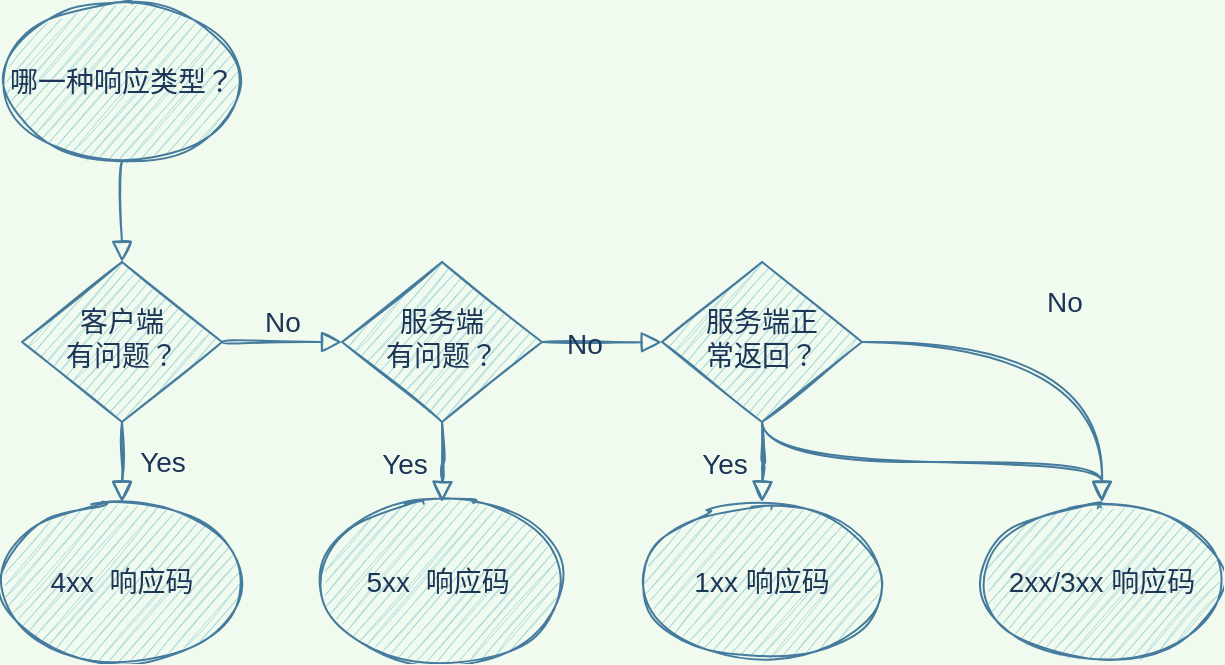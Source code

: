 <mxfile version="14.3.0" type="github"><diagram id="C5RBs43oDa-KdzZeNtuy" name="Page-1"><mxGraphModel dx="302" dy="432" grid="1" gridSize="10" guides="1" tooltips="1" connect="1" arrows="1" fold="1" page="1" pageScale="1" pageWidth="827" pageHeight="1169" background="#F1FAEE" math="0" shadow="0"><root><mxCell id="WIyWlLk6GJQsqaUBKTNV-0"/><mxCell id="WIyWlLk6GJQsqaUBKTNV-1" parent="WIyWlLk6GJQsqaUBKTNV-0"/><mxCell id="WIyWlLk6GJQsqaUBKTNV-4" value="Yes" style="html=1;jettySize=auto;orthogonalLoop=1;fontSize=14;endArrow=block;endFill=0;endSize=8;strokeWidth=1;shadow=0;labelBackgroundColor=none;edgeStyle=orthogonalEdgeStyle;strokeColor=#457B9D;fontColor=#1D3557;sketch=1;curved=1;" parent="WIyWlLk6GJQsqaUBKTNV-1" source="WIyWlLk6GJQsqaUBKTNV-6" edge="1"><mxGeometry y="20" relative="1" as="geometry"><mxPoint as="offset"/><mxPoint x="220" y="290" as="targetPoint"/></mxGeometry></mxCell><mxCell id="WIyWlLk6GJQsqaUBKTNV-5" value="No" style="edgeStyle=orthogonalEdgeStyle;html=1;jettySize=auto;orthogonalLoop=1;fontSize=14;endArrow=block;endFill=0;endSize=8;strokeWidth=1;shadow=0;labelBackgroundColor=none;strokeColor=#457B9D;fontColor=#1D3557;sketch=1;curved=1;entryX=0;entryY=0.5;entryDx=0;entryDy=0;" parent="WIyWlLk6GJQsqaUBKTNV-1" source="WIyWlLk6GJQsqaUBKTNV-6" target="zLg6p0dZkphIaKGOoBMo-7" edge="1"><mxGeometry y="10" relative="1" as="geometry"><mxPoint as="offset"/><mxPoint x="320" y="210" as="targetPoint"/></mxGeometry></mxCell><mxCell id="zLg6p0dZkphIaKGOoBMo-6" value="" style="edgeStyle=orthogonalEdgeStyle;curved=1;sketch=1;orthogonalLoop=1;jettySize=auto;html=1;endArrow=block;endFill=0;endSize=8;strokeColor=#457B9D;fillColor=#A8DADC;fontColor=#1D3557;fontSize=14;" parent="WIyWlLk6GJQsqaUBKTNV-1" source="WIyWlLk6GJQsqaUBKTNV-6" edge="1"><mxGeometry relative="1" as="geometry"><mxPoint x="220" y="290" as="targetPoint"/></mxGeometry></mxCell><mxCell id="WIyWlLk6GJQsqaUBKTNV-6" value="客户端&lt;br&gt;有问题？" style="rhombus;whiteSpace=wrap;html=1;shadow=0;fontFamily=Helvetica;fontSize=14;align=center;strokeWidth=1;spacing=6;spacingTop=-4;fillColor=#A8DADC;strokeColor=#457B9D;fontColor=#1D3557;sketch=1;" parent="WIyWlLk6GJQsqaUBKTNV-1" vertex="1"><mxGeometry x="170" y="170" width="100" height="80" as="geometry"/></mxCell><mxCell id="zLg6p0dZkphIaKGOoBMo-5" style="edgeStyle=orthogonalEdgeStyle;curved=1;sketch=1;orthogonalLoop=1;jettySize=auto;html=1;exitX=0.5;exitY=1;exitDx=0;exitDy=0;strokeColor=#457B9D;fillColor=#A8DADC;fontColor=#1D3557;endArrow=block;endFill=0;endSize=8;fontSize=14;" parent="WIyWlLk6GJQsqaUBKTNV-1" source="zLg6p0dZkphIaKGOoBMo-1" target="WIyWlLk6GJQsqaUBKTNV-6" edge="1"><mxGeometry relative="1" as="geometry"/></mxCell><mxCell id="zLg6p0dZkphIaKGOoBMo-1" value="哪一种响应类型？" style="ellipse;whiteSpace=wrap;html=1;rounded=0;sketch=1;strokeColor=#457B9D;fillColor=#A8DADC;fontColor=#1D3557;fontSize=14;" parent="WIyWlLk6GJQsqaUBKTNV-1" vertex="1"><mxGeometry x="160" y="40" width="120" height="80" as="geometry"/></mxCell><mxCell id="zLg6p0dZkphIaKGOoBMo-7" value="服务端&lt;br&gt;有问题？" style="rhombus;whiteSpace=wrap;html=1;shadow=0;fontFamily=Helvetica;fontSize=14;align=center;strokeWidth=1;spacing=6;spacingTop=-4;fillColor=#A8DADC;strokeColor=#457B9D;fontColor=#1D3557;sketch=1;" parent="WIyWlLk6GJQsqaUBKTNV-1" vertex="1"><mxGeometry x="330" y="170" width="100" height="80" as="geometry"/></mxCell><mxCell id="zLg6p0dZkphIaKGOoBMo-8" value="No" style="edgeStyle=orthogonalEdgeStyle;html=1;jettySize=auto;orthogonalLoop=1;fontSize=14;endArrow=block;endFill=0;endSize=8;strokeWidth=1;shadow=0;labelBackgroundColor=none;strokeColor=#457B9D;fontColor=#1D3557;sketch=1;curved=1;entryX=0;entryY=0.5;entryDx=0;entryDy=0;" parent="WIyWlLk6GJQsqaUBKTNV-1" target="zLg6p0dZkphIaKGOoBMo-9" edge="1"><mxGeometry y="10" relative="1" as="geometry"><mxPoint as="offset"/><mxPoint x="430" y="210" as="sourcePoint"/><mxPoint x="480" y="210" as="targetPoint"/></mxGeometry></mxCell><mxCell id="zLg6p0dZkphIaKGOoBMo-22" style="edgeStyle=orthogonalEdgeStyle;curved=1;sketch=1;orthogonalLoop=1;jettySize=auto;html=1;exitX=0.5;exitY=1;exitDx=0;exitDy=0;entryX=0.5;entryY=0;entryDx=0;entryDy=0;endArrow=block;endFill=0;endSize=8;strokeColor=#457B9D;fillColor=#A8DADC;fontColor=#1D3557;fontSize=14;" parent="WIyWlLk6GJQsqaUBKTNV-1" source="zLg6p0dZkphIaKGOoBMo-9" target="zLg6p0dZkphIaKGOoBMo-20" edge="1"><mxGeometry relative="1" as="geometry"><Array as="points"><mxPoint x="540" y="270"/><mxPoint x="710" y="270"/></Array></mxGeometry></mxCell><mxCell id="zLg6p0dZkphIaKGOoBMo-9" value="服务端正&lt;br&gt;常返回？" style="rhombus;whiteSpace=wrap;html=1;shadow=0;fontFamily=Helvetica;fontSize=14;align=center;strokeWidth=1;spacing=6;spacingTop=-4;fillColor=#A8DADC;strokeColor=#457B9D;fontColor=#1D3557;sketch=1;" parent="WIyWlLk6GJQsqaUBKTNV-1" vertex="1"><mxGeometry x="490" y="170" width="100" height="80" as="geometry"/></mxCell><mxCell id="zLg6p0dZkphIaKGOoBMo-10" value="4xx&amp;nbsp; 响应码" style="ellipse;whiteSpace=wrap;html=1;rounded=1;sketch=1;strokeColor=#457B9D;fillColor=#A8DADC;fontColor=#1D3557;fontSize=14;" parent="WIyWlLk6GJQsqaUBKTNV-1" vertex="1"><mxGeometry x="160" y="290" width="120" height="80" as="geometry"/></mxCell><mxCell id="zLg6p0dZkphIaKGOoBMo-12" value="Yes" style="html=1;jettySize=auto;orthogonalLoop=1;fontSize=14;endArrow=block;endFill=0;endSize=8;strokeWidth=1;shadow=0;labelBackgroundColor=none;edgeStyle=orthogonalEdgeStyle;strokeColor=#457B9D;fontColor=#1D3557;sketch=1;curved=1;" parent="WIyWlLk6GJQsqaUBKTNV-1" edge="1"><mxGeometry y="20" relative="1" as="geometry"><mxPoint as="offset"/><mxPoint x="380" y="250" as="sourcePoint"/><mxPoint x="380" y="290" as="targetPoint"/></mxGeometry></mxCell><mxCell id="zLg6p0dZkphIaKGOoBMo-13" value="" style="edgeStyle=orthogonalEdgeStyle;curved=1;sketch=1;orthogonalLoop=1;jettySize=auto;html=1;endArrow=block;endFill=0;endSize=8;strokeColor=#457B9D;fillColor=#A8DADC;fontColor=#1D3557;fontSize=14;" parent="WIyWlLk6GJQsqaUBKTNV-1" edge="1"><mxGeometry relative="1" as="geometry"><mxPoint x="380" y="250" as="sourcePoint"/><mxPoint x="380" y="290" as="targetPoint"/></mxGeometry></mxCell><mxCell id="zLg6p0dZkphIaKGOoBMo-14" value="5xx&amp;nbsp; 响应码&amp;nbsp;" style="ellipse;whiteSpace=wrap;html=1;rounded=1;sketch=1;strokeColor=#457B9D;fillColor=#A8DADC;fontColor=#1D3557;fontSize=14;" parent="WIyWlLk6GJQsqaUBKTNV-1" vertex="1"><mxGeometry x="320" y="290" width="120" height="80" as="geometry"/></mxCell><mxCell id="zLg6p0dZkphIaKGOoBMo-15" value="Yes" style="html=1;jettySize=auto;orthogonalLoop=1;fontSize=14;endArrow=block;endFill=0;endSize=8;strokeWidth=1;shadow=0;labelBackgroundColor=none;edgeStyle=orthogonalEdgeStyle;strokeColor=#457B9D;fontColor=#1D3557;sketch=1;curved=1;" parent="WIyWlLk6GJQsqaUBKTNV-1" edge="1"><mxGeometry y="20" relative="1" as="geometry"><mxPoint as="offset"/><mxPoint x="540" y="250" as="sourcePoint"/><mxPoint x="540" y="290" as="targetPoint"/></mxGeometry></mxCell><mxCell id="zLg6p0dZkphIaKGOoBMo-16" value="" style="edgeStyle=orthogonalEdgeStyle;curved=1;sketch=1;orthogonalLoop=1;jettySize=auto;html=1;endArrow=block;endFill=0;endSize=8;strokeColor=#457B9D;fillColor=#A8DADC;fontColor=#1D3557;fontSize=14;" parent="WIyWlLk6GJQsqaUBKTNV-1" edge="1"><mxGeometry relative="1" as="geometry"><mxPoint x="540" y="250" as="sourcePoint"/><mxPoint x="540" y="290" as="targetPoint"/></mxGeometry></mxCell><mxCell id="zLg6p0dZkphIaKGOoBMo-17" value="1xx 响应码" style="ellipse;whiteSpace=wrap;html=1;rounded=1;sketch=1;strokeColor=#457B9D;fillColor=#A8DADC;fontColor=#1D3557;fontSize=14;" parent="WIyWlLk6GJQsqaUBKTNV-1" vertex="1"><mxGeometry x="480" y="290" width="120" height="80" as="geometry"/></mxCell><mxCell id="zLg6p0dZkphIaKGOoBMo-18" value="No" style="html=1;jettySize=auto;orthogonalLoop=1;fontSize=14;endArrow=block;endFill=0;endSize=8;strokeWidth=1;shadow=0;labelBackgroundColor=none;edgeStyle=orthogonalEdgeStyle;strokeColor=#457B9D;fontColor=#1D3557;sketch=1;curved=1;exitX=1;exitY=0.5;exitDx=0;exitDy=0;" parent="WIyWlLk6GJQsqaUBKTNV-1" source="zLg6p0dZkphIaKGOoBMo-9" edge="1"><mxGeometry y="20" relative="1" as="geometry"><mxPoint as="offset"/><mxPoint x="710" y="250" as="sourcePoint"/><mxPoint x="710" y="290" as="targetPoint"/></mxGeometry></mxCell><mxCell id="zLg6p0dZkphIaKGOoBMo-20" value="2xx/3xx 响应码" style="ellipse;whiteSpace=wrap;html=1;rounded=1;sketch=1;strokeColor=#457B9D;fillColor=#A8DADC;fontColor=#1D3557;fontSize=14;" parent="WIyWlLk6GJQsqaUBKTNV-1" vertex="1"><mxGeometry x="650" y="290" width="120" height="80" as="geometry"/></mxCell></root></mxGraphModel></diagram></mxfile>